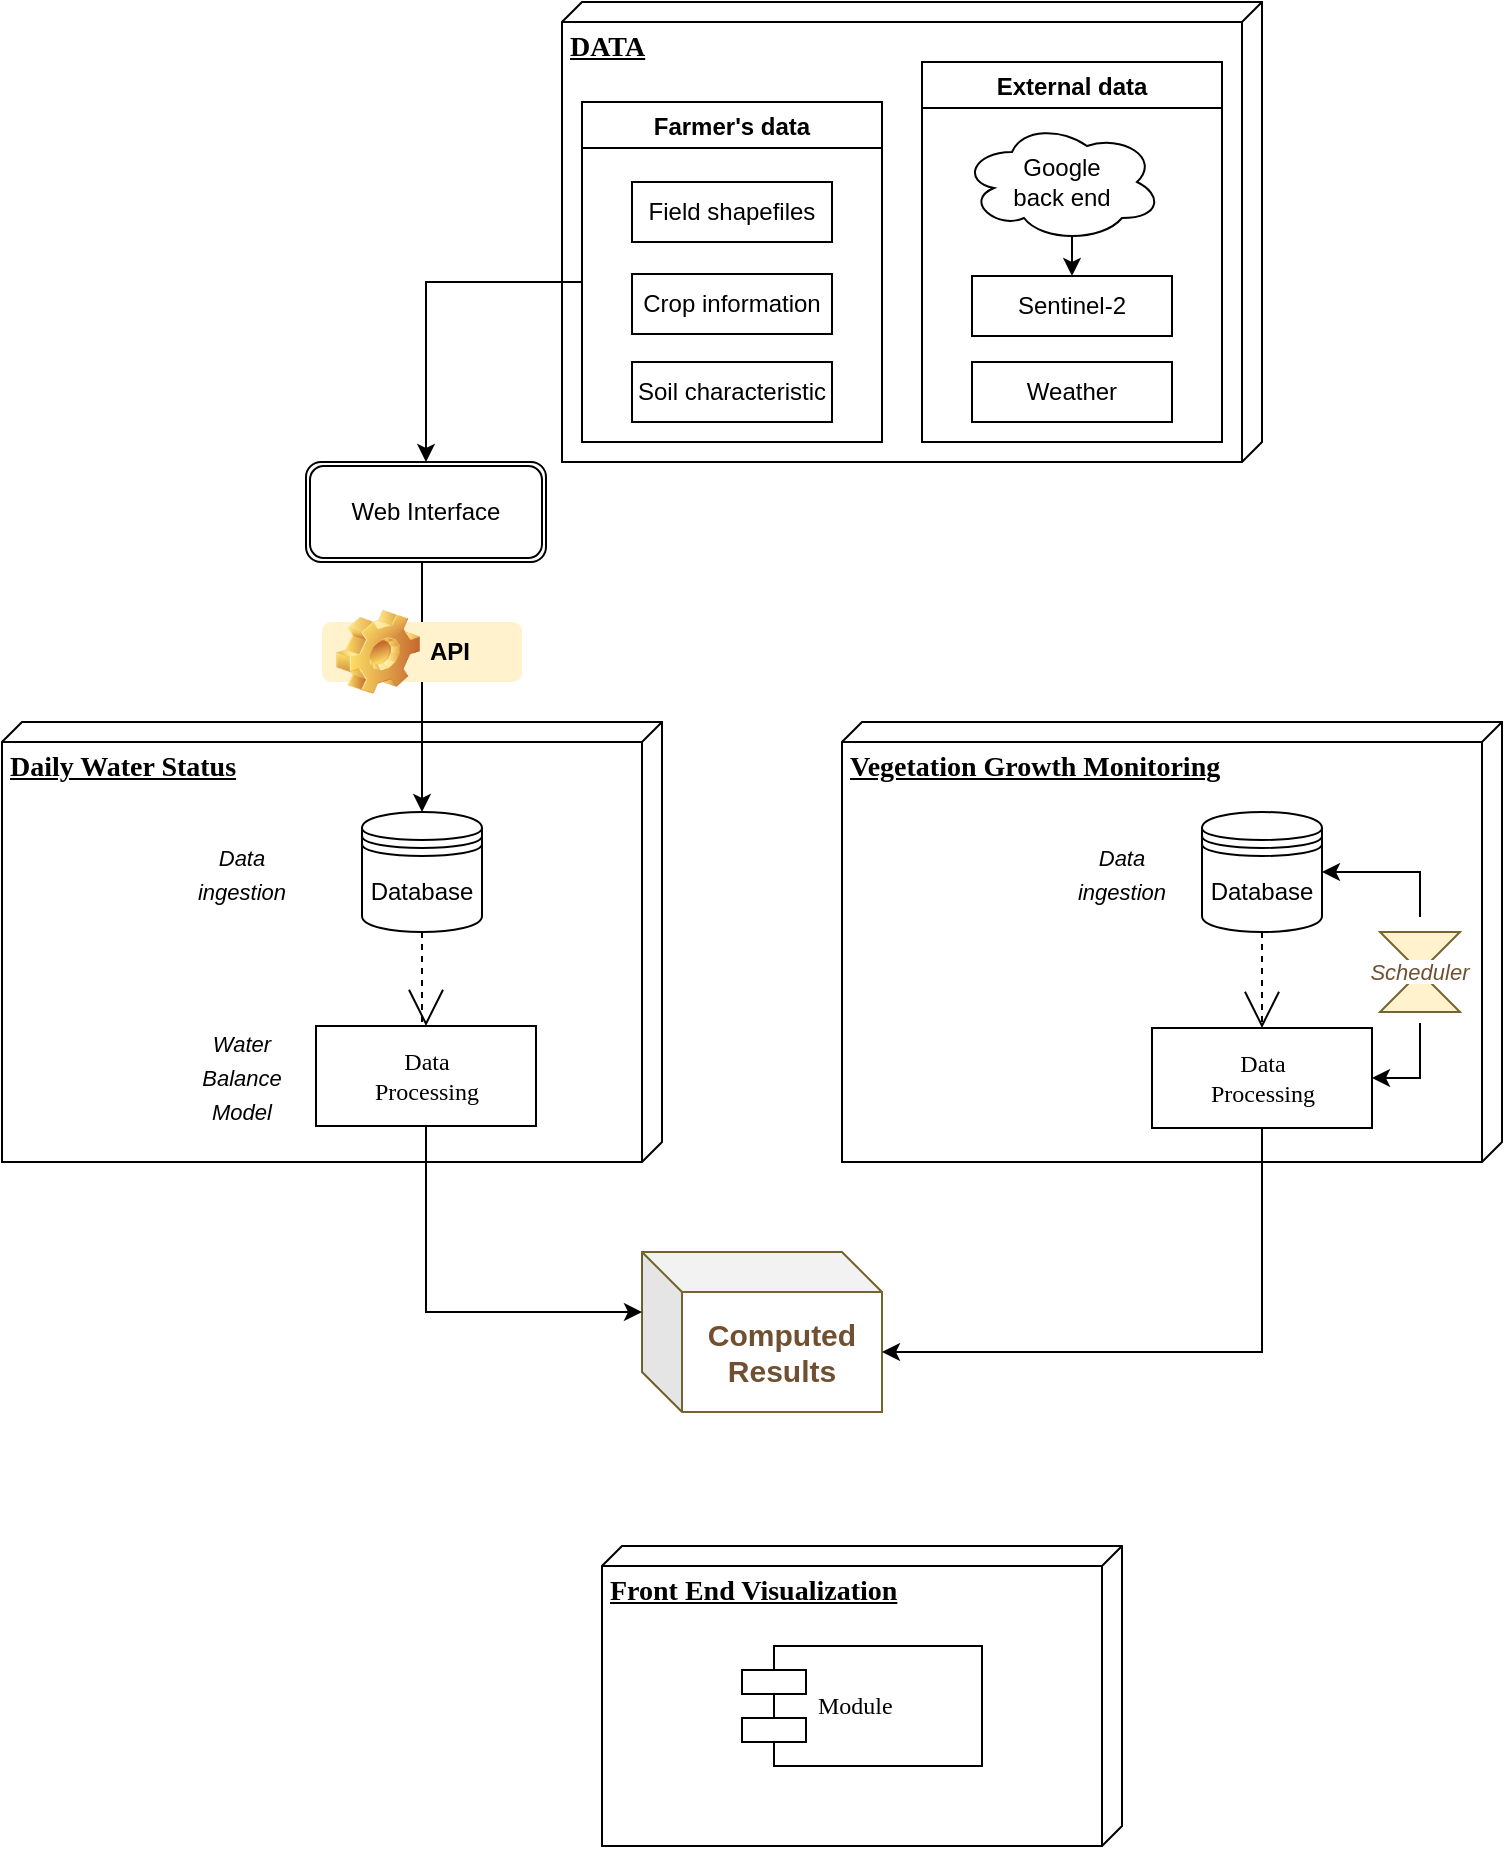 <mxfile version="17.4.3" type="github"><diagram name="Page-1" id="5f0bae14-7c28-e335-631c-24af17079c00"><mxGraphModel dx="1311" dy="1507" grid="1" gridSize="10" guides="1" tooltips="1" connect="1" arrows="1" fold="1" page="1" pageScale="1" pageWidth="1100" pageHeight="850" background="none" math="0" shadow="0"><root><mxCell id="0"/><mxCell id="1" parent="0"/><mxCell id="39150e848f15840c-1" value="&lt;b&gt;&lt;font style=&quot;font-size: 14px&quot;&gt;Daily Water Status&lt;/font&gt;&lt;/b&gt;" style="verticalAlign=top;align=left;spacingTop=8;spacingLeft=2;spacingRight=12;shape=cube;size=10;direction=south;fontStyle=4;html=1;rounded=0;shadow=0;comic=0;labelBackgroundColor=none;strokeWidth=1;fontFamily=Verdana;fontSize=12" parent="1" vertex="1"><mxGeometry x="70" y="120" width="330" height="220" as="geometry"/></mxCell><mxCell id="39150e848f15840c-3" value="&lt;b&gt;&lt;font style=&quot;font-size: 14px&quot;&gt;Front End Visualization&lt;/font&gt;&lt;/b&gt;" style="verticalAlign=top;align=left;spacingTop=8;spacingLeft=2;spacingRight=12;shape=cube;size=10;direction=south;fontStyle=4;html=1;rounded=0;shadow=0;comic=0;labelBackgroundColor=none;strokeWidth=1;fontFamily=Verdana;fontSize=12" parent="1" vertex="1"><mxGeometry x="370" y="532" width="260" height="150" as="geometry"/></mxCell><mxCell id="39150e848f15840c-4" value="Data&lt;br&gt;Processing" style="html=1;rounded=0;shadow=0;comic=0;labelBackgroundColor=none;strokeWidth=1;fontFamily=Verdana;fontSize=12;align=center;" parent="1" vertex="1"><mxGeometry x="227" y="272" width="110" height="50" as="geometry"/></mxCell><mxCell id="39150e848f15840c-10" value="Module" style="shape=component;align=left;spacingLeft=36;rounded=0;shadow=0;comic=0;labelBackgroundColor=none;strokeWidth=1;fontFamily=Verdana;fontSize=12;html=1;" parent="1" vertex="1"><mxGeometry x="440" y="582" width="120" height="60" as="geometry"/></mxCell><mxCell id="39150e848f15840c-15" style="edgeStyle=orthogonalEdgeStyle;rounded=0;html=1;labelBackgroundColor=none;startArrow=none;startFill=0;startSize=8;endArrow=open;endFill=0;endSize=16;fontFamily=Verdana;fontSize=12;dashed=1;exitX=0.5;exitY=1;exitDx=0;exitDy=0;" parent="1" source="IC3zMdXTuZCfpaiX94s5-26" target="39150e848f15840c-4" edge="1"><mxGeometry relative="1" as="geometry"><Array as="points"><mxPoint x="280" y="270"/></Array><mxPoint x="300" y="245" as="sourcePoint"/></mxGeometry></mxCell><mxCell id="IC3zMdXTuZCfpaiX94s5-4" value="&lt;b&gt;&lt;font style=&quot;font-size: 14px&quot;&gt;DATA&lt;/font&gt;&lt;/b&gt;" style="verticalAlign=top;align=left;spacingTop=8;spacingLeft=2;spacingRight=12;shape=cube;size=10;direction=south;fontStyle=4;html=1;rounded=0;shadow=0;comic=0;labelBackgroundColor=none;strokeWidth=1;fontFamily=Verdana;fontSize=12" vertex="1" parent="1"><mxGeometry x="350" y="-240" width="350" height="230" as="geometry"/></mxCell><mxCell id="IC3zMdXTuZCfpaiX94s5-11" value="Farmer's data" style="swimlane;" vertex="1" parent="1"><mxGeometry x="360" y="-190" width="150" height="170" as="geometry"><mxRectangle x="360" y="-190" width="130" height="23" as="alternateBounds"/></mxGeometry></mxCell><mxCell id="IC3zMdXTuZCfpaiX94s5-8" value="Soil characteristic" style="rounded=0;whiteSpace=wrap;html=1;" vertex="1" parent="IC3zMdXTuZCfpaiX94s5-11"><mxGeometry x="25" y="130" width="100" height="30" as="geometry"/></mxCell><mxCell id="IC3zMdXTuZCfpaiX94s5-7" value="Crop information" style="rounded=0;whiteSpace=wrap;html=1;" vertex="1" parent="IC3zMdXTuZCfpaiX94s5-11"><mxGeometry x="25" y="86" width="100" height="30" as="geometry"/></mxCell><mxCell id="IC3zMdXTuZCfpaiX94s5-6" value="Field shapefiles" style="rounded=0;whiteSpace=wrap;html=1;" vertex="1" parent="IC3zMdXTuZCfpaiX94s5-11"><mxGeometry x="25" y="40" width="100" height="30" as="geometry"/></mxCell><mxCell id="IC3zMdXTuZCfpaiX94s5-17" value="External data" style="swimlane;" vertex="1" parent="1"><mxGeometry x="530" y="-210" width="150" height="190" as="geometry"><mxRectangle x="530" y="-210" width="130" height="23" as="alternateBounds"/></mxGeometry></mxCell><mxCell id="IC3zMdXTuZCfpaiX94s5-1" value="Google &lt;br&gt;back end" style="ellipse;shape=cloud;whiteSpace=wrap;html=1;align=center;" vertex="1" parent="IC3zMdXTuZCfpaiX94s5-17"><mxGeometry x="20" y="30" width="100" height="60" as="geometry"/></mxCell><mxCell id="IC3zMdXTuZCfpaiX94s5-9" value="Sentinel-2" style="rounded=0;whiteSpace=wrap;html=1;" vertex="1" parent="IC3zMdXTuZCfpaiX94s5-17"><mxGeometry x="25" y="107" width="100" height="30" as="geometry"/></mxCell><mxCell id="IC3zMdXTuZCfpaiX94s5-10" value="" style="endArrow=classic;html=1;rounded=0;exitX=0.55;exitY=0.95;exitDx=0;exitDy=0;exitPerimeter=0;" edge="1" parent="IC3zMdXTuZCfpaiX94s5-17" source="IC3zMdXTuZCfpaiX94s5-1" target="IC3zMdXTuZCfpaiX94s5-9"><mxGeometry width="50" height="50" relative="1" as="geometry"><mxPoint x="-10" y="280" as="sourcePoint"/><mxPoint x="40" y="230" as="targetPoint"/></mxGeometry></mxCell><mxCell id="IC3zMdXTuZCfpaiX94s5-5" value="Weather" style="rounded=0;whiteSpace=wrap;html=1;" vertex="1" parent="IC3zMdXTuZCfpaiX94s5-17"><mxGeometry x="25" y="150" width="100" height="30" as="geometry"/></mxCell><mxCell id="IC3zMdXTuZCfpaiX94s5-22" value="Web Interface" style="shape=ext;double=1;rounded=1;whiteSpace=wrap;html=1;" vertex="1" parent="1"><mxGeometry x="222" y="-10" width="120" height="50" as="geometry"/></mxCell><mxCell id="IC3zMdXTuZCfpaiX94s5-23" value="" style="edgeStyle=elbowEdgeStyle;elbow=vertical;endArrow=classic;html=1;rounded=0;entryX=0.5;entryY=0;entryDx=0;entryDy=0;" edge="1" parent="1" target="IC3zMdXTuZCfpaiX94s5-22"><mxGeometry width="50" height="50" relative="1" as="geometry"><mxPoint x="360" y="-100" as="sourcePoint"/><mxPoint x="570" y="-20" as="targetPoint"/><Array as="points"><mxPoint x="290" y="-100"/></Array></mxGeometry></mxCell><mxCell id="IC3zMdXTuZCfpaiX94s5-26" value="Database" style="shape=datastore;whiteSpace=wrap;html=1;fillColor=none;" vertex="1" parent="1"><mxGeometry x="250" y="165" width="60" height="60" as="geometry"/></mxCell><mxCell id="IC3zMdXTuZCfpaiX94s5-27" value="" style="edgeStyle=segmentEdgeStyle;endArrow=classic;html=1;rounded=0;fontSize=14;exitX=0.5;exitY=1;exitDx=0;exitDy=0;" edge="1" parent="1" source="IC3zMdXTuZCfpaiX94s5-22" target="IC3zMdXTuZCfpaiX94s5-26"><mxGeometry width="50" height="50" relative="1" as="geometry"><mxPoint x="460" y="150" as="sourcePoint"/><mxPoint x="510" y="100" as="targetPoint"/></mxGeometry></mxCell><mxCell id="IC3zMdXTuZCfpaiX94s5-25" value="API" style="label;whiteSpace=wrap;html=1;image=img/clipart/Gear_128x128.png;strokeColor=none;fillColor=#fff2cc;" vertex="1" parent="1"><mxGeometry x="230" y="70" width="100" height="30" as="geometry"/></mxCell><mxCell id="IC3zMdXTuZCfpaiX94s5-28" value="&lt;font style=&quot;font-size: 11px&quot;&gt;&lt;i&gt;Data ingestion&lt;/i&gt;&lt;/font&gt;" style="text;html=1;strokeColor=none;fillColor=none;align=center;verticalAlign=middle;whiteSpace=wrap;rounded=0;fontSize=14;" vertex="1" parent="1"><mxGeometry x="160" y="180" width="60" height="30" as="geometry"/></mxCell><mxCell id="IC3zMdXTuZCfpaiX94s5-29" value="&lt;font style=&quot;font-size: 11px&quot;&gt;&lt;i&gt;Water Balance Model&lt;/i&gt;&lt;/font&gt;" style="text;html=1;strokeColor=none;fillColor=none;align=center;verticalAlign=middle;whiteSpace=wrap;rounded=0;fontSize=14;" vertex="1" parent="1"><mxGeometry x="160" y="270.5" width="60" height="53" as="geometry"/></mxCell><mxCell id="IC3zMdXTuZCfpaiX94s5-30" value="&lt;b&gt;&lt;font style=&quot;font-size: 14px&quot;&gt;Vegetation Growth Monitoring&lt;/font&gt;&lt;/b&gt;" style="verticalAlign=top;align=left;spacingTop=8;spacingLeft=2;spacingRight=12;shape=cube;size=10;direction=south;fontStyle=4;html=1;rounded=0;shadow=0;comic=0;labelBackgroundColor=none;strokeWidth=1;fontFamily=Verdana;fontSize=12" vertex="1" parent="1"><mxGeometry x="490" y="120" width="330" height="220" as="geometry"/></mxCell><mxCell id="IC3zMdXTuZCfpaiX94s5-31" value="Data&lt;br&gt;Processing" style="html=1;rounded=0;shadow=0;comic=0;labelBackgroundColor=none;strokeWidth=1;fontFamily=Verdana;fontSize=12;align=center;" vertex="1" parent="1"><mxGeometry x="645" y="273" width="110" height="50" as="geometry"/></mxCell><mxCell id="IC3zMdXTuZCfpaiX94s5-32" style="edgeStyle=orthogonalEdgeStyle;rounded=0;html=1;labelBackgroundColor=none;startArrow=none;startFill=0;startSize=8;endArrow=open;endFill=0;endSize=16;fontFamily=Verdana;fontSize=12;dashed=1;exitX=0.5;exitY=1;exitDx=0;exitDy=0;" edge="1" parent="1" source="IC3zMdXTuZCfpaiX94s5-33" target="IC3zMdXTuZCfpaiX94s5-31"><mxGeometry relative="1" as="geometry"><Array as="points"><mxPoint x="700" y="270"/></Array><mxPoint x="720" y="245" as="sourcePoint"/></mxGeometry></mxCell><mxCell id="IC3zMdXTuZCfpaiX94s5-33" value="Database" style="shape=datastore;whiteSpace=wrap;html=1;fillColor=none;" vertex="1" parent="1"><mxGeometry x="670" y="165" width="60" height="60" as="geometry"/></mxCell><mxCell id="IC3zMdXTuZCfpaiX94s5-34" value="&lt;font style=&quot;font-size: 11px&quot;&gt;&lt;i&gt;Data ingestion&lt;/i&gt;&lt;/font&gt;" style="text;html=1;strokeColor=none;fillColor=none;align=center;verticalAlign=middle;whiteSpace=wrap;rounded=0;fontSize=14;" vertex="1" parent="1"><mxGeometry x="600" y="180" width="60" height="30" as="geometry"/></mxCell><mxCell id="IC3zMdXTuZCfpaiX94s5-37" value="" style="shape=collate;whiteSpace=wrap;html=1;fontSize=11;fillColor=#fff2cc;strokeColor=#75642F;" vertex="1" parent="1"><mxGeometry x="759" y="225" width="40" height="40" as="geometry"/></mxCell><mxCell id="IC3zMdXTuZCfpaiX94s5-38" value="&lt;font style=&quot;font-size: 11px&quot; color=&quot;#705031&quot;&gt;&lt;i style=&quot;background-color: rgb(255 , 255 , 255)&quot;&gt;Scheduler&lt;/i&gt;&lt;/font&gt;" style="text;html=1;strokeColor=none;fillColor=none;align=center;verticalAlign=middle;whiteSpace=wrap;rounded=0;fontSize=14;" vertex="1" parent="1"><mxGeometry x="749" y="217.5" width="60" height="53" as="geometry"/></mxCell><mxCell id="IC3zMdXTuZCfpaiX94s5-41" value="" style="edgeStyle=elbowEdgeStyle;elbow=vertical;endArrow=classic;html=1;rounded=0;fontSize=11;fontColor=#705031;exitX=0.5;exitY=0;exitDx=0;exitDy=0;entryX=1;entryY=0.5;entryDx=0;entryDy=0;" edge="1" parent="1" source="IC3zMdXTuZCfpaiX94s5-38" target="IC3zMdXTuZCfpaiX94s5-33"><mxGeometry width="50" height="50" relative="1" as="geometry"><mxPoint x="460" y="220" as="sourcePoint"/><mxPoint x="510" y="170" as="targetPoint"/><Array as="points"><mxPoint x="780" y="195"/></Array></mxGeometry></mxCell><mxCell id="IC3zMdXTuZCfpaiX94s5-42" value="" style="edgeStyle=elbowEdgeStyle;elbow=vertical;endArrow=classic;html=1;rounded=0;fontSize=11;fontColor=#705031;exitX=0.5;exitY=1;exitDx=0;exitDy=0;entryX=1;entryY=0.5;entryDx=0;entryDy=0;" edge="1" parent="1" source="IC3zMdXTuZCfpaiX94s5-38" target="IC3zMdXTuZCfpaiX94s5-31"><mxGeometry width="50" height="50" relative="1" as="geometry"><mxPoint x="780" y="227.5" as="sourcePoint"/><mxPoint x="740" y="205" as="targetPoint"/><Array as="points"><mxPoint x="750" y="298"/></Array></mxGeometry></mxCell><mxCell id="IC3zMdXTuZCfpaiX94s5-44" value="&lt;b style=&quot;font-size: 15px&quot;&gt;Computed &lt;br&gt;Results&lt;/b&gt;" style="shape=cube;whiteSpace=wrap;html=1;boundedLbl=1;backgroundOutline=1;darkOpacity=0.05;darkOpacity2=0.1;labelBackgroundColor=#FFFFFF;fontSize=11;fontColor=#705031;strokeColor=#75642F;fillColor=none;" vertex="1" parent="1"><mxGeometry x="390" y="385" width="120" height="80" as="geometry"/></mxCell><mxCell id="IC3zMdXTuZCfpaiX94s5-45" value="" style="edgeStyle=elbowEdgeStyle;elbow=vertical;endArrow=classic;html=1;rounded=0;fontSize=15;fontColor=#705031;exitX=0.5;exitY=1;exitDx=0;exitDy=0;entryX=0;entryY=0;entryDx=0;entryDy=30;entryPerimeter=0;" edge="1" parent="1" source="39150e848f15840c-4" target="IC3zMdXTuZCfpaiX94s5-44"><mxGeometry width="50" height="50" relative="1" as="geometry"><mxPoint x="460" y="450" as="sourcePoint"/><mxPoint x="510" y="400" as="targetPoint"/><Array as="points"><mxPoint x="340" y="415"/></Array></mxGeometry></mxCell><mxCell id="IC3zMdXTuZCfpaiX94s5-46" value="" style="edgeStyle=elbowEdgeStyle;elbow=vertical;endArrow=classic;html=1;rounded=0;fontSize=15;fontColor=#705031;exitX=0.5;exitY=1;exitDx=0;exitDy=0;entryX=0;entryY=0;entryDx=120;entryDy=50;entryPerimeter=0;" edge="1" parent="1" source="IC3zMdXTuZCfpaiX94s5-31" target="IC3zMdXTuZCfpaiX94s5-44"><mxGeometry width="50" height="50" relative="1" as="geometry"><mxPoint x="292" y="332" as="sourcePoint"/><mxPoint x="520" y="440" as="targetPoint"/><Array as="points"><mxPoint x="610" y="435"/></Array></mxGeometry></mxCell></root></mxGraphModel></diagram></mxfile>